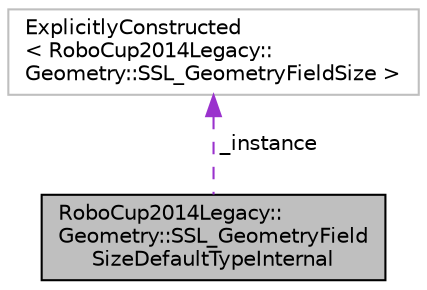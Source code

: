 digraph "RoboCup2014Legacy::Geometry::SSL_GeometryFieldSizeDefaultTypeInternal"
{
 // INTERACTIVE_SVG=YES
  edge [fontname="Helvetica",fontsize="10",labelfontname="Helvetica",labelfontsize="10"];
  node [fontname="Helvetica",fontsize="10",shape=record];
  Node1 [label="RoboCup2014Legacy::\lGeometry::SSL_GeometryField\lSizeDefaultTypeInternal",height=0.2,width=0.4,color="black", fillcolor="grey75", style="filled", fontcolor="black"];
  Node2 -> Node1 [dir="back",color="darkorchid3",fontsize="10",style="dashed",label=" _instance" ,fontname="Helvetica"];
  Node2 [label="ExplicitlyConstructed\l\< RoboCup2014Legacy::\lGeometry::SSL_GeometryFieldSize \>",height=0.2,width=0.4,color="grey75", fillcolor="white", style="filled"];
}
